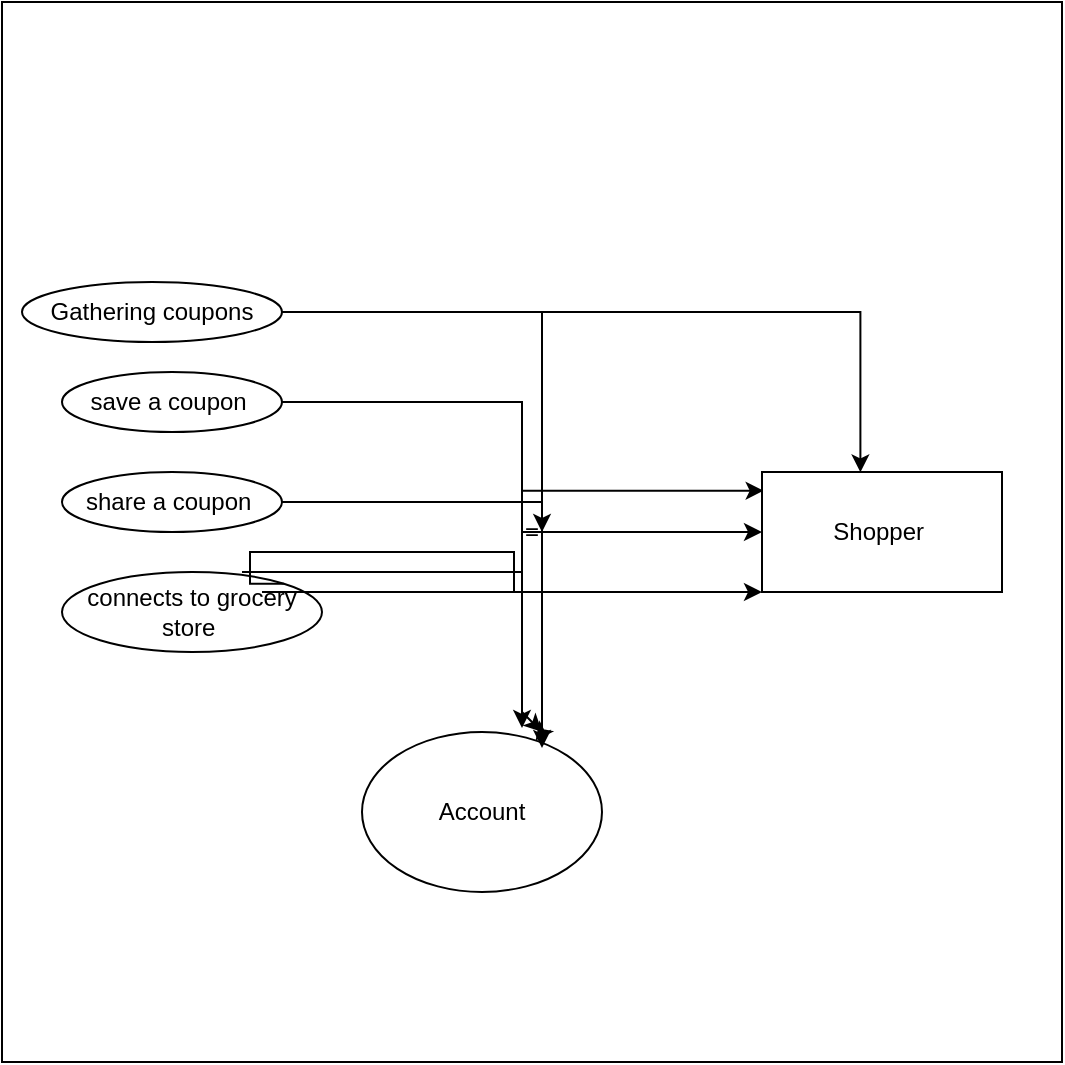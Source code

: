 <mxfile version="22.0.4" type="google">
  <diagram name="Page-1" id="4dWl3C3BqsDxm5pRTNil">
    <mxGraphModel grid="1" page="1" gridSize="10" guides="1" tooltips="1" connect="1" arrows="1" fold="1" pageScale="1" pageWidth="850" pageHeight="1100" math="0" shadow="0">
      <root>
        <mxCell id="0" />
        <mxCell id="1" parent="0" />
        <mxCell id="tPHH5LvpKrj1Zh-4ouin-3" value="=" style="whiteSpace=wrap;html=1;aspect=fixed;" vertex="1" parent="1">
          <mxGeometry x="160" y="175" width="530" height="530" as="geometry" />
        </mxCell>
        <mxCell id="tPHH5LvpKrj1Zh-4ouin-18" style="edgeStyle=orthogonalEdgeStyle;rounded=0;orthogonalLoop=1;jettySize=auto;html=1;exitX=1;exitY=0.5;exitDx=0;exitDy=0;entryX=0.007;entryY=0.156;entryDx=0;entryDy=0;entryPerimeter=0;" edge="1" parent="1" source="tPHH5LvpKrj1Zh-4ouin-5" target="8C2XLDXWnQEfwJwW6NGy-1">
          <mxGeometry relative="1" as="geometry">
            <mxPoint x="530.0" y="430" as="targetPoint" />
          </mxGeometry>
        </mxCell>
        <mxCell id="tPHH5LvpKrj1Zh-4ouin-5" value="save a coupon&amp;nbsp;&lt;span style=&quot;text-align: start;&quot; id=&quot;docs-internal-guid-6fdc8f99-7fff-66c5-c9b2-84ed0999c9d2&quot;&gt;&lt;/span&gt;&lt;span style=&quot;text-align: start;&quot; id=&quot;docs-internal-guid-6fdc8f99-7fff-66c5-c9b2-84ed0999c9d2&quot;&gt;&lt;/span&gt;" style="ellipse;whiteSpace=wrap;html=1;" vertex="1" parent="1">
          <mxGeometry x="190" y="360" width="110" height="30" as="geometry" />
        </mxCell>
        <mxCell id="tPHH5LvpKrj1Zh-4ouin-19" style="edgeStyle=orthogonalEdgeStyle;rounded=0;orthogonalLoop=1;jettySize=auto;html=1;exitX=1;exitY=0.5;exitDx=0;exitDy=0;entryX=0.41;entryY=0.003;entryDx=0;entryDy=0;entryPerimeter=0;" edge="1" parent="1" source="tPHH5LvpKrj1Zh-4ouin-6" target="8C2XLDXWnQEfwJwW6NGy-1">
          <mxGeometry relative="1" as="geometry">
            <mxPoint x="590.0" y="400" as="targetPoint" />
          </mxGeometry>
        </mxCell>
        <mxCell id="tPHH5LvpKrj1Zh-4ouin-6" value="Gathering coupons&lt;span id=&quot;docs-internal-guid-5486df5c-7fff-dd6d-e01f-a01f22e2af1f&quot;&gt;&lt;/span&gt;" style="ellipse;whiteSpace=wrap;html=1;" vertex="1" parent="1">
          <mxGeometry x="170" y="315" width="130" height="30" as="geometry" />
        </mxCell>
        <mxCell id="tPHH5LvpKrj1Zh-4ouin-8" value="share a coupon&amp;nbsp;" style="ellipse;whiteSpace=wrap;html=1;" vertex="1" parent="1">
          <mxGeometry x="190" y="410" width="110" height="30" as="geometry" />
        </mxCell>
        <mxCell id="tPHH5LvpKrj1Zh-4ouin-9" value="connects to grocery store&amp;nbsp;" style="ellipse;whiteSpace=wrap;html=1;" vertex="1" parent="1">
          <mxGeometry x="190" y="460" width="130" height="40" as="geometry" />
        </mxCell>
        <mxCell id="8C2XLDXWnQEfwJwW6NGy-1" value="Shopper&amp;nbsp;" style="rounded=0;whiteSpace=wrap;html=1;" vertex="1" parent="1">
          <mxGeometry x="540" y="410" width="120" height="60" as="geometry" />
        </mxCell>
        <mxCell id="8C2XLDXWnQEfwJwW6NGy-3" style="edgeStyle=orthogonalEdgeStyle;rounded=0;orthogonalLoop=1;jettySize=auto;html=1;exitX=1;exitY=0.5;exitDx=0;exitDy=0;" edge="1" parent="1" source="tPHH5LvpKrj1Zh-4ouin-8" target="8C2XLDXWnQEfwJwW6NGy-1">
          <mxGeometry relative="1" as="geometry">
            <mxPoint x="520.0" y="475" as="targetPoint" />
            <mxPoint x="290" y="420" as="sourcePoint" />
          </mxGeometry>
        </mxCell>
        <mxCell id="8C2XLDXWnQEfwJwW6NGy-5" style="edgeStyle=orthogonalEdgeStyle;rounded=0;orthogonalLoop=1;jettySize=auto;html=1;exitX=1;exitY=0;exitDx=0;exitDy=0;" edge="1" parent="1" source="tPHH5LvpKrj1Zh-4ouin-9">
          <mxGeometry relative="1" as="geometry">
            <mxPoint x="540" y="470" as="targetPoint" />
            <mxPoint x="290" y="450" as="sourcePoint" />
            <Array as="points">
              <mxPoint x="284" y="450" />
              <mxPoint x="416" y="450" />
              <mxPoint x="416" y="470" />
            </Array>
          </mxGeometry>
        </mxCell>
        <mxCell id="8C2XLDXWnQEfwJwW6NGy-6" value="Account" style="ellipse;whiteSpace=wrap;html=1;" vertex="1" parent="1">
          <mxGeometry x="340" y="540" width="120" height="80" as="geometry" />
        </mxCell>
        <mxCell id="8C2XLDXWnQEfwJwW6NGy-7" value="" style="endArrow=classic;html=1;rounded=0;" edge="1" parent="1">
          <mxGeometry width="50" height="50" relative="1" as="geometry">
            <mxPoint x="280" y="460" as="sourcePoint" />
            <mxPoint x="420" y="538" as="targetPoint" />
            <Array as="points">
              <mxPoint x="420" y="460" />
              <mxPoint x="420" y="520" />
            </Array>
          </mxGeometry>
        </mxCell>
        <mxCell id="8C2XLDXWnQEfwJwW6NGy-8" value="" style="endArrow=classic;html=1;rounded=0;" edge="1" parent="1" target="8C2XLDXWnQEfwJwW6NGy-6">
          <mxGeometry width="50" height="50" relative="1" as="geometry">
            <mxPoint x="300" y="425" as="sourcePoint" />
            <mxPoint x="440" y="503" as="targetPoint" />
            <Array as="points">
              <mxPoint x="430" y="425" />
              <mxPoint x="430" y="540" />
            </Array>
          </mxGeometry>
        </mxCell>
        <mxCell id="8C2XLDXWnQEfwJwW6NGy-9" value="" style="endArrow=classic;html=1;rounded=0;" edge="1" parent="1">
          <mxGeometry width="50" height="50" relative="1" as="geometry">
            <mxPoint x="290" y="470" as="sourcePoint" />
            <mxPoint x="430" y="548" as="targetPoint" />
            <Array as="points">
              <mxPoint x="430" y="470" />
              <mxPoint x="430" y="530" />
            </Array>
          </mxGeometry>
        </mxCell>
        <mxCell id="8C2XLDXWnQEfwJwW6NGy-10" value="" style="endArrow=classic;html=1;rounded=0;" edge="1" parent="1" source="tPHH5LvpKrj1Zh-4ouin-5">
          <mxGeometry width="50" height="50" relative="1" as="geometry">
            <mxPoint x="380" y="490" as="sourcePoint" />
            <mxPoint x="430" y="540" as="targetPoint" />
            <Array as="points">
              <mxPoint x="420" y="375" />
              <mxPoint x="420" y="530" />
            </Array>
          </mxGeometry>
        </mxCell>
        <mxCell id="8C2XLDXWnQEfwJwW6NGy-11" value="" style="endArrow=classic;html=1;rounded=0;exitX=1;exitY=0.5;exitDx=0;exitDy=0;" edge="1" parent="1" source="tPHH5LvpKrj1Zh-4ouin-6">
          <mxGeometry width="50" height="50" relative="1" as="geometry">
            <mxPoint x="380" y="490" as="sourcePoint" />
            <mxPoint x="430" y="440" as="targetPoint" />
            <Array as="points">
              <mxPoint x="430" y="330" />
            </Array>
          </mxGeometry>
        </mxCell>
      </root>
    </mxGraphModel>
  </diagram>
</mxfile>
